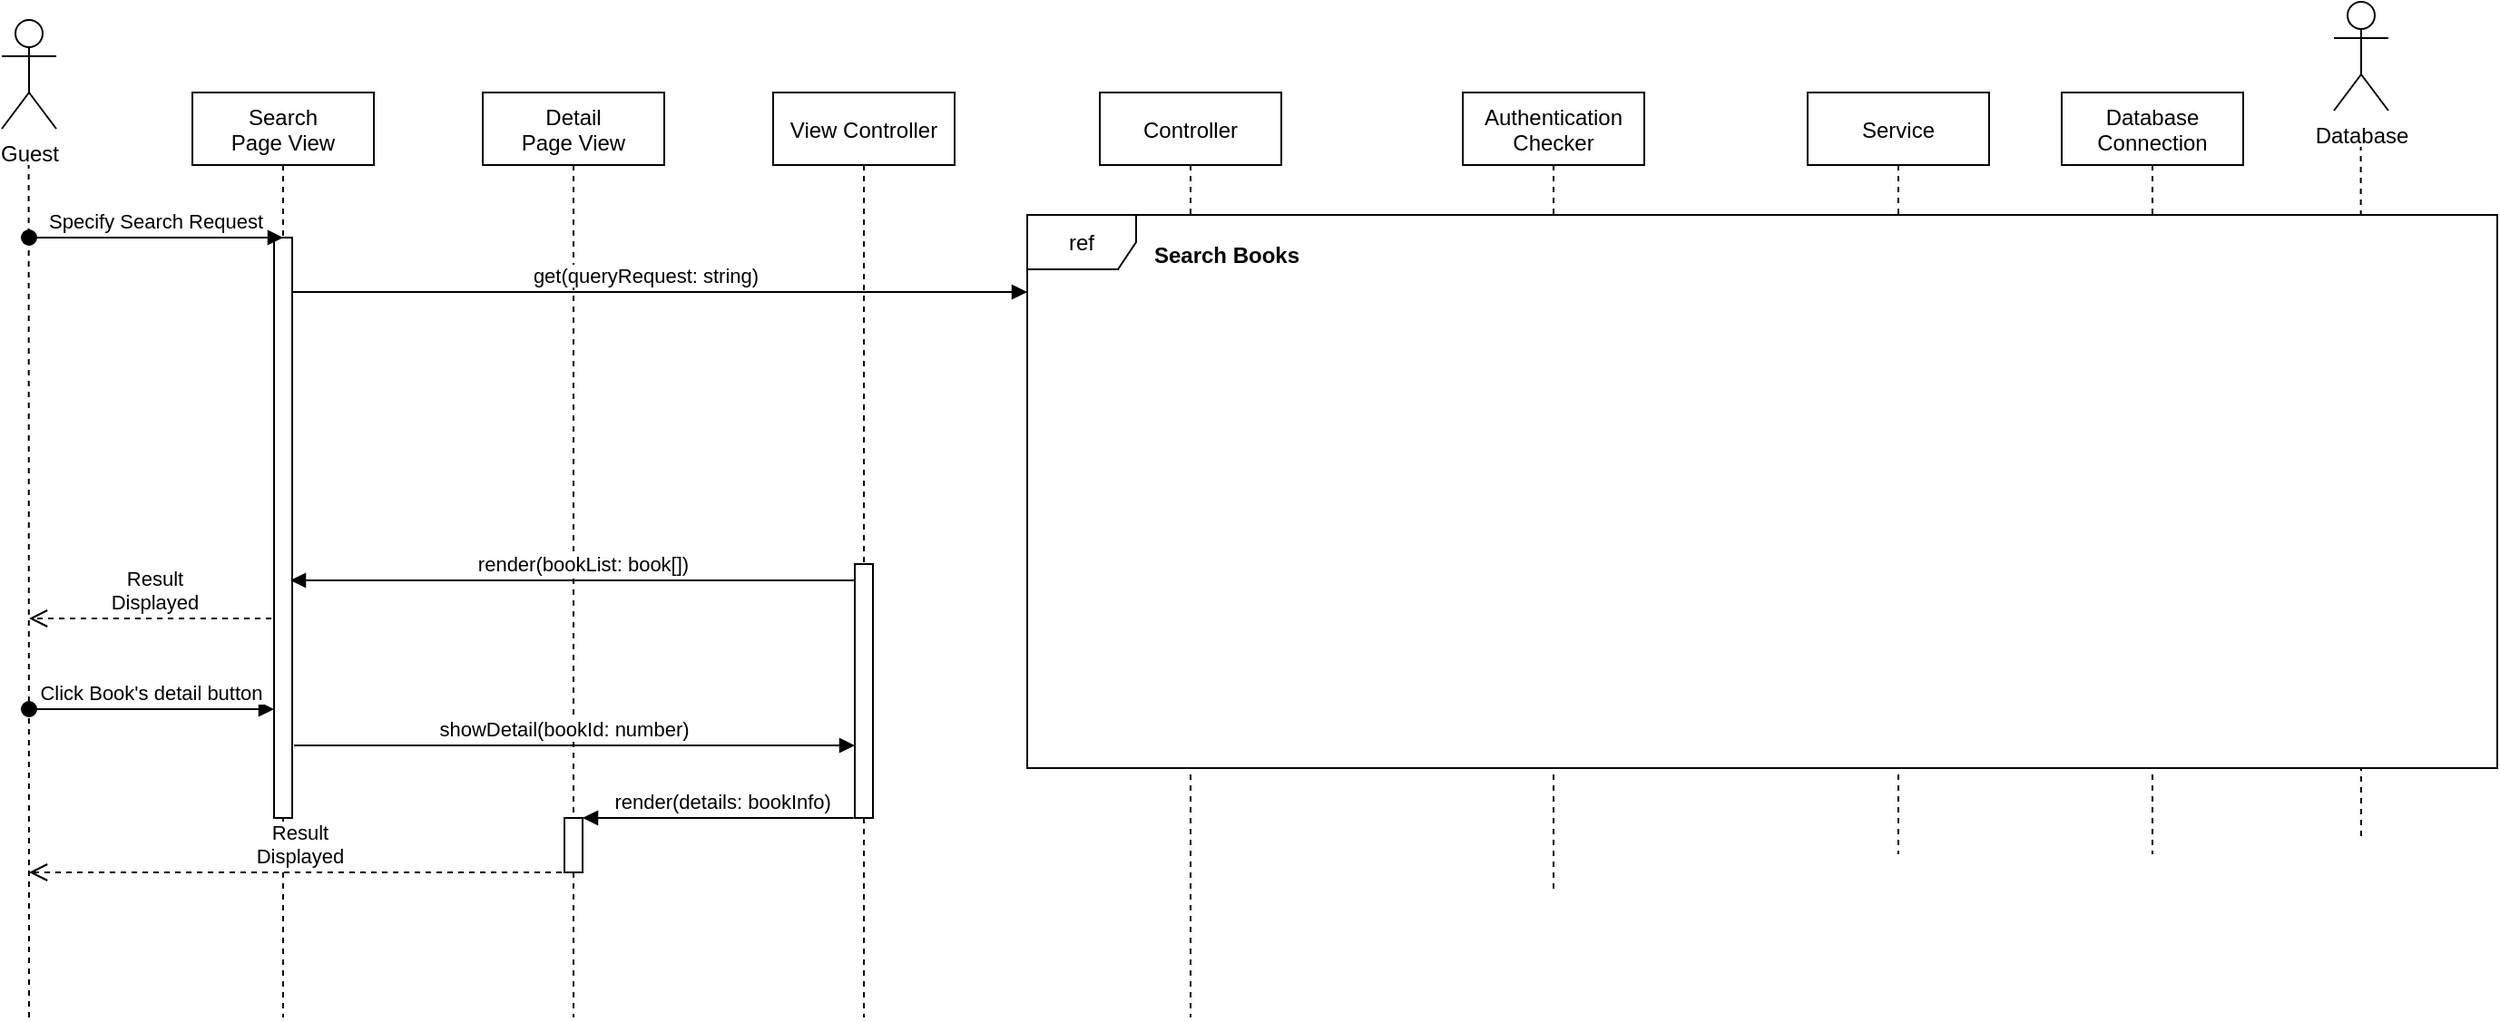 <?xml version="1.0" encoding="UTF-8"?>
<mxfile version="14.6.12" type="google">
  <diagram id="kgpKYQtTHZ0yAKxKKP6v" name="Page-1">
    <mxGraphModel dx="1609" dy="1174" grid="1" gridSize="10" guides="1" tooltips="1" connect="1" arrows="1" fold="1" page="1" pageScale="1" pageWidth="850" pageHeight="1100" math="0" shadow="0">
      <root>
        <mxCell id="0" />
        <mxCell id="1" parent="0" />
        <mxCell id="3nuBFxr9cyL0pnOWT2aG-5" value="Controller" style="shape=umlLifeline;perimeter=lifelinePerimeter;container=1;collapsible=0;recursiveResize=0;rounded=0;shadow=0;strokeWidth=1;" parent="1" vertex="1">
          <mxGeometry x="300" y="80" width="100" height="510" as="geometry" />
        </mxCell>
        <mxCell id="UbQzmNmXMgYIMzrZBekG-3" value="Database&#xa;Connection" style="shape=umlLifeline;perimeter=lifelinePerimeter;container=1;collapsible=0;recursiveResize=0;rounded=0;shadow=0;strokeWidth=1;" parent="1" vertex="1">
          <mxGeometry x="830" y="80" width="100" height="420" as="geometry" />
        </mxCell>
        <mxCell id="4oxMGhQ7KNxWNzPkbcb4-1" value="Service" style="shape=umlLifeline;perimeter=lifelinePerimeter;container=1;collapsible=0;recursiveResize=0;rounded=0;shadow=0;strokeWidth=1;" parent="1" vertex="1">
          <mxGeometry x="690" y="80" width="100" height="420" as="geometry" />
        </mxCell>
        <mxCell id="UbQzmNmXMgYIMzrZBekG-38" value="Authentication&#xa;Checker" style="shape=umlLifeline;perimeter=lifelinePerimeter;container=1;collapsible=0;recursiveResize=0;rounded=0;shadow=0;strokeWidth=1;" parent="1" vertex="1">
          <mxGeometry x="500" y="80" width="100" height="440" as="geometry" />
        </mxCell>
        <mxCell id="3nuBFxr9cyL0pnOWT2aG-1" value="View Controller" style="shape=umlLifeline;perimeter=lifelinePerimeter;container=1;collapsible=0;recursiveResize=0;rounded=0;shadow=0;strokeWidth=1;" parent="1" vertex="1">
          <mxGeometry x="120" y="80" width="100" height="510" as="geometry" />
        </mxCell>
        <mxCell id="UbQzmNmXMgYIMzrZBekG-5" value="Guest" style="shape=umlActor;verticalLabelPosition=bottom;verticalAlign=top;html=1;outlineConnect=0;" parent="1" vertex="1">
          <mxGeometry x="-305" y="40" width="30" height="60" as="geometry" />
        </mxCell>
        <mxCell id="UbQzmNmXMgYIMzrZBekG-8" value="Database" style="shape=umlActor;verticalLabelPosition=bottom;verticalAlign=top;html=1;outlineConnect=0;" parent="1" vertex="1">
          <mxGeometry x="980" y="30" width="30" height="60" as="geometry" />
        </mxCell>
        <mxCell id="UbQzmNmXMgYIMzrZBekG-9" value="" style="endArrow=none;dashed=1;html=1;startArrow=none;" parent="1" edge="1">
          <mxGeometry width="50" height="50" relative="1" as="geometry">
            <mxPoint x="-290" y="590" as="sourcePoint" />
            <mxPoint x="-290.2" y="120" as="targetPoint" />
          </mxGeometry>
        </mxCell>
        <mxCell id="UbQzmNmXMgYIMzrZBekG-10" value="" style="endArrow=none;dashed=1;html=1;startArrow=none;" parent="1" edge="1">
          <mxGeometry width="50" height="50" relative="1" as="geometry">
            <mxPoint x="995" y="490" as="sourcePoint" />
            <mxPoint x="994.8" y="110" as="targetPoint" />
          </mxGeometry>
        </mxCell>
        <mxCell id="UbQzmNmXMgYIMzrZBekG-12" value="" style="points=[];perimeter=orthogonalPerimeter;rounded=0;shadow=0;strokeWidth=1;" parent="1" vertex="1">
          <mxGeometry x="165" y="340" width="10" height="140" as="geometry" />
        </mxCell>
        <mxCell id="UbQzmNmXMgYIMzrZBekG-31" value="Result&#xa;Displayed" style="verticalAlign=bottom;endArrow=open;dashed=1;endSize=8;shadow=0;strokeWidth=1;" parent="1" source="UbQzmNmXMgYIMzrZBekG-34" edge="1">
          <mxGeometry relative="1" as="geometry">
            <mxPoint x="-290" y="370" as="targetPoint" />
            <mxPoint x="159.74" y="430.0" as="sourcePoint" />
          </mxGeometry>
        </mxCell>
        <mxCell id="UbQzmNmXMgYIMzrZBekG-32" value="Detail&#xa;Page View" style="shape=umlLifeline;perimeter=lifelinePerimeter;container=1;collapsible=0;recursiveResize=0;rounded=0;shadow=0;strokeWidth=1;" parent="1" vertex="1">
          <mxGeometry x="-40" y="80" width="100" height="510" as="geometry" />
        </mxCell>
        <mxCell id="UbQzmNmXMgYIMzrZBekG-33" value="" style="points=[];perimeter=orthogonalPerimeter;rounded=0;shadow=0;strokeWidth=1;" parent="UbQzmNmXMgYIMzrZBekG-32" vertex="1">
          <mxGeometry x="45" y="400" width="10" height="30" as="geometry" />
        </mxCell>
        <mxCell id="UbQzmNmXMgYIMzrZBekG-34" value="Search &#xa;Page View" style="shape=umlLifeline;perimeter=lifelinePerimeter;container=1;collapsible=0;recursiveResize=0;rounded=0;shadow=0;strokeWidth=1;" parent="1" vertex="1">
          <mxGeometry x="-200" y="80" width="100" height="510" as="geometry" />
        </mxCell>
        <mxCell id="UbQzmNmXMgYIMzrZBekG-35" value="" style="points=[];perimeter=orthogonalPerimeter;rounded=0;shadow=0;strokeWidth=1;" parent="UbQzmNmXMgYIMzrZBekG-34" vertex="1">
          <mxGeometry x="45" y="80" width="10" height="320" as="geometry" />
        </mxCell>
        <mxCell id="UbQzmNmXMgYIMzrZBekG-37" value="Specify Search Request" style="verticalAlign=bottom;startArrow=oval;endArrow=block;startSize=8;shadow=0;strokeWidth=1;" parent="1" edge="1">
          <mxGeometry relative="1" as="geometry">
            <mxPoint x="-290" y="160" as="sourcePoint" />
            <mxPoint x="-150" y="160" as="targetPoint" />
          </mxGeometry>
        </mxCell>
        <mxCell id="3nuBFxr9cyL0pnOWT2aG-8" value="get(queryRequest: string)" style="verticalAlign=bottom;endArrow=block;shadow=0;strokeWidth=1;" parent="1" source="UbQzmNmXMgYIMzrZBekG-35" edge="1">
          <mxGeometry x="-0.037" relative="1" as="geometry">
            <mxPoint x="275" y="160" as="sourcePoint" />
            <mxPoint x="260" y="190" as="targetPoint" />
            <Array as="points" />
            <mxPoint as="offset" />
          </mxGeometry>
        </mxCell>
        <mxCell id="UbQzmNmXMgYIMzrZBekG-40" value="render(bookList: book[])" style="verticalAlign=bottom;endArrow=block;shadow=0;strokeWidth=1;" parent="1" source="UbQzmNmXMgYIMzrZBekG-12" edge="1">
          <mxGeometry x="-0.037" relative="1" as="geometry">
            <mxPoint x="140" y="349" as="sourcePoint" />
            <mxPoint x="-146" y="349" as="targetPoint" />
            <Array as="points" />
            <mxPoint as="offset" />
          </mxGeometry>
        </mxCell>
        <mxCell id="UbQzmNmXMgYIMzrZBekG-41" value="Click Book&#39;s detail button" style="verticalAlign=bottom;startArrow=oval;endArrow=block;startSize=8;shadow=0;strokeWidth=1;" parent="1" target="UbQzmNmXMgYIMzrZBekG-35" edge="1">
          <mxGeometry relative="1" as="geometry">
            <mxPoint x="-290" y="420" as="sourcePoint" />
            <mxPoint x="-160" y="420" as="targetPoint" />
          </mxGeometry>
        </mxCell>
        <mxCell id="UbQzmNmXMgYIMzrZBekG-42" value="showDetail(bookId: number)" style="verticalAlign=bottom;endArrow=block;shadow=0;strokeWidth=1;" parent="1" target="UbQzmNmXMgYIMzrZBekG-12" edge="1">
          <mxGeometry x="-0.037" relative="1" as="geometry">
            <mxPoint x="-144" y="440.0" as="sourcePoint" />
            <mxPoint x="160" y="440" as="targetPoint" />
            <Array as="points" />
            <mxPoint as="offset" />
          </mxGeometry>
        </mxCell>
        <mxCell id="UbQzmNmXMgYIMzrZBekG-43" value="render(details: bookInfo)" style="verticalAlign=bottom;endArrow=block;shadow=0;strokeWidth=1;" parent="1" target="UbQzmNmXMgYIMzrZBekG-33" edge="1">
          <mxGeometry x="-0.037" relative="1" as="geometry">
            <mxPoint x="164.34" y="480" as="sourcePoint" />
            <mxPoint x="-144.33" y="480" as="targetPoint" />
            <Array as="points" />
            <mxPoint as="offset" />
          </mxGeometry>
        </mxCell>
        <mxCell id="UbQzmNmXMgYIMzrZBekG-44" value="Result&#xa;Displayed" style="verticalAlign=bottom;endArrow=open;dashed=1;endSize=8;shadow=0;strokeWidth=1;" parent="1" edge="1">
          <mxGeometry relative="1" as="geometry">
            <mxPoint x="-290" y="510" as="targetPoint" />
            <mxPoint x="9.5" y="510" as="sourcePoint" />
          </mxGeometry>
        </mxCell>
        <mxCell id="8rC092QRRUWHJb2w5bCp-1" value="ref" style="shape=umlFrame;whiteSpace=wrap;html=1;fillColor=#FFFFFF;swimlaneFillColor=#ffffff;" parent="1" vertex="1">
          <mxGeometry x="260" y="147.5" width="810" height="305" as="geometry" />
        </mxCell>
        <mxCell id="onF29lSIo8eCjupR_LpP-1" value="&lt;b&gt;Search Books&lt;/b&gt;" style="text;html=1;strokeColor=none;fillColor=none;align=center;verticalAlign=middle;whiteSpace=wrap;rounded=0;" vertex="1" parent="1">
          <mxGeometry x="320" y="160" width="100" height="20" as="geometry" />
        </mxCell>
      </root>
    </mxGraphModel>
  </diagram>
</mxfile>
